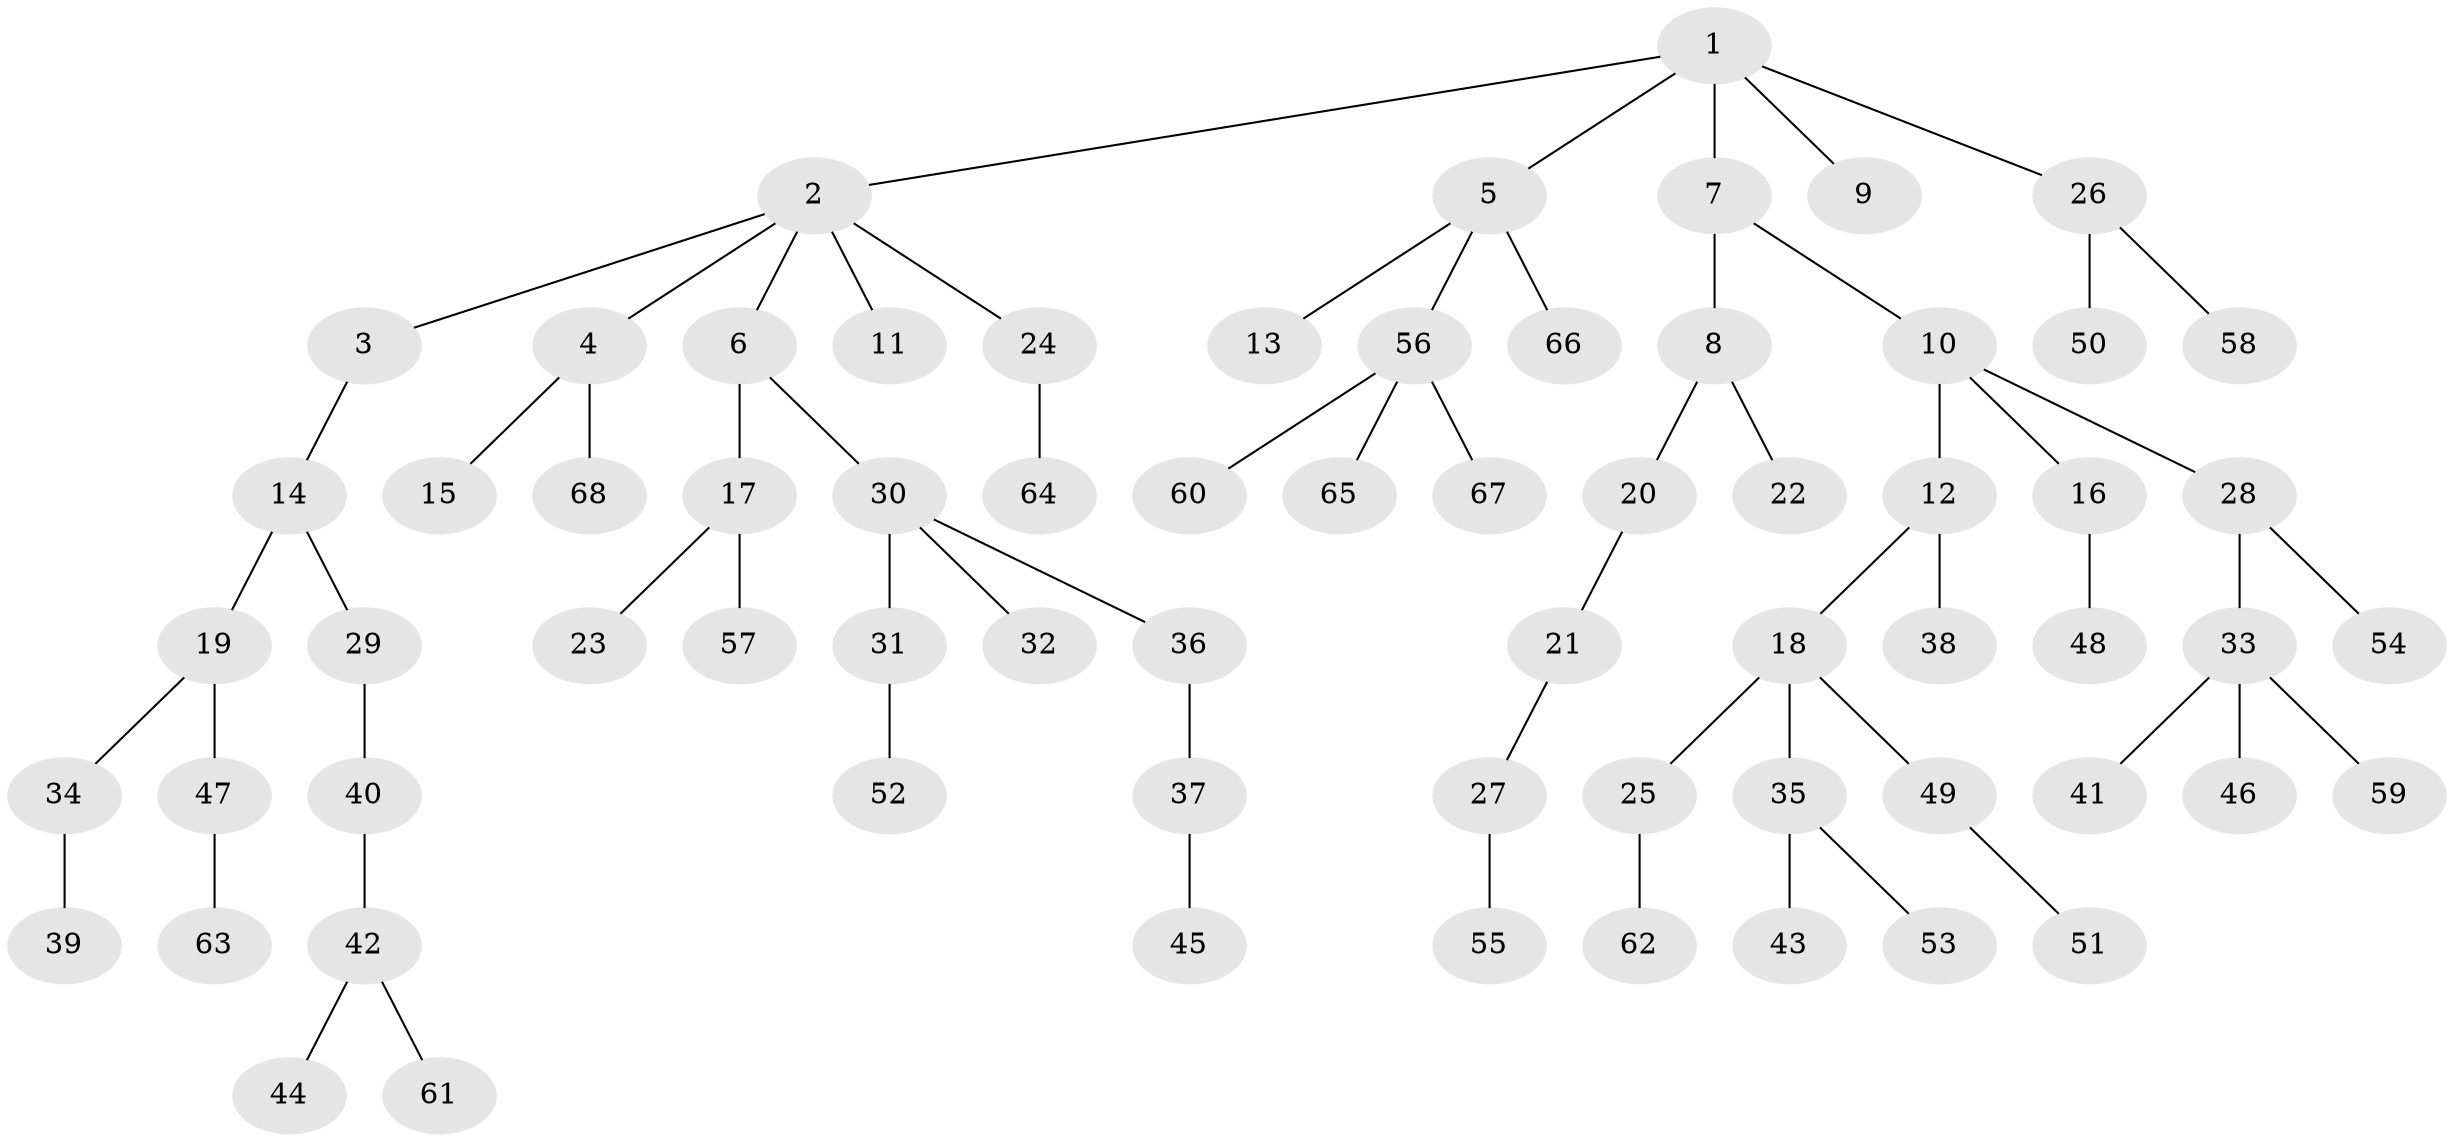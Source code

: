 // coarse degree distribution, {4: 0.08888888888888889, 7: 0.022222222222222223, 2: 0.24444444444444444, 3: 0.1111111111111111, 1: 0.5111111111111111, 5: 0.022222222222222223}
// Generated by graph-tools (version 1.1) at 2025/52/02/27/25 19:52:11]
// undirected, 68 vertices, 67 edges
graph export_dot {
graph [start="1"]
  node [color=gray90,style=filled];
  1;
  2;
  3;
  4;
  5;
  6;
  7;
  8;
  9;
  10;
  11;
  12;
  13;
  14;
  15;
  16;
  17;
  18;
  19;
  20;
  21;
  22;
  23;
  24;
  25;
  26;
  27;
  28;
  29;
  30;
  31;
  32;
  33;
  34;
  35;
  36;
  37;
  38;
  39;
  40;
  41;
  42;
  43;
  44;
  45;
  46;
  47;
  48;
  49;
  50;
  51;
  52;
  53;
  54;
  55;
  56;
  57;
  58;
  59;
  60;
  61;
  62;
  63;
  64;
  65;
  66;
  67;
  68;
  1 -- 2;
  1 -- 5;
  1 -- 7;
  1 -- 9;
  1 -- 26;
  2 -- 3;
  2 -- 4;
  2 -- 6;
  2 -- 11;
  2 -- 24;
  3 -- 14;
  4 -- 15;
  4 -- 68;
  5 -- 13;
  5 -- 56;
  5 -- 66;
  6 -- 17;
  6 -- 30;
  7 -- 8;
  7 -- 10;
  8 -- 20;
  8 -- 22;
  10 -- 12;
  10 -- 16;
  10 -- 28;
  12 -- 18;
  12 -- 38;
  14 -- 19;
  14 -- 29;
  16 -- 48;
  17 -- 23;
  17 -- 57;
  18 -- 25;
  18 -- 35;
  18 -- 49;
  19 -- 34;
  19 -- 47;
  20 -- 21;
  21 -- 27;
  24 -- 64;
  25 -- 62;
  26 -- 50;
  26 -- 58;
  27 -- 55;
  28 -- 33;
  28 -- 54;
  29 -- 40;
  30 -- 31;
  30 -- 32;
  30 -- 36;
  31 -- 52;
  33 -- 41;
  33 -- 46;
  33 -- 59;
  34 -- 39;
  35 -- 43;
  35 -- 53;
  36 -- 37;
  37 -- 45;
  40 -- 42;
  42 -- 44;
  42 -- 61;
  47 -- 63;
  49 -- 51;
  56 -- 60;
  56 -- 65;
  56 -- 67;
}
